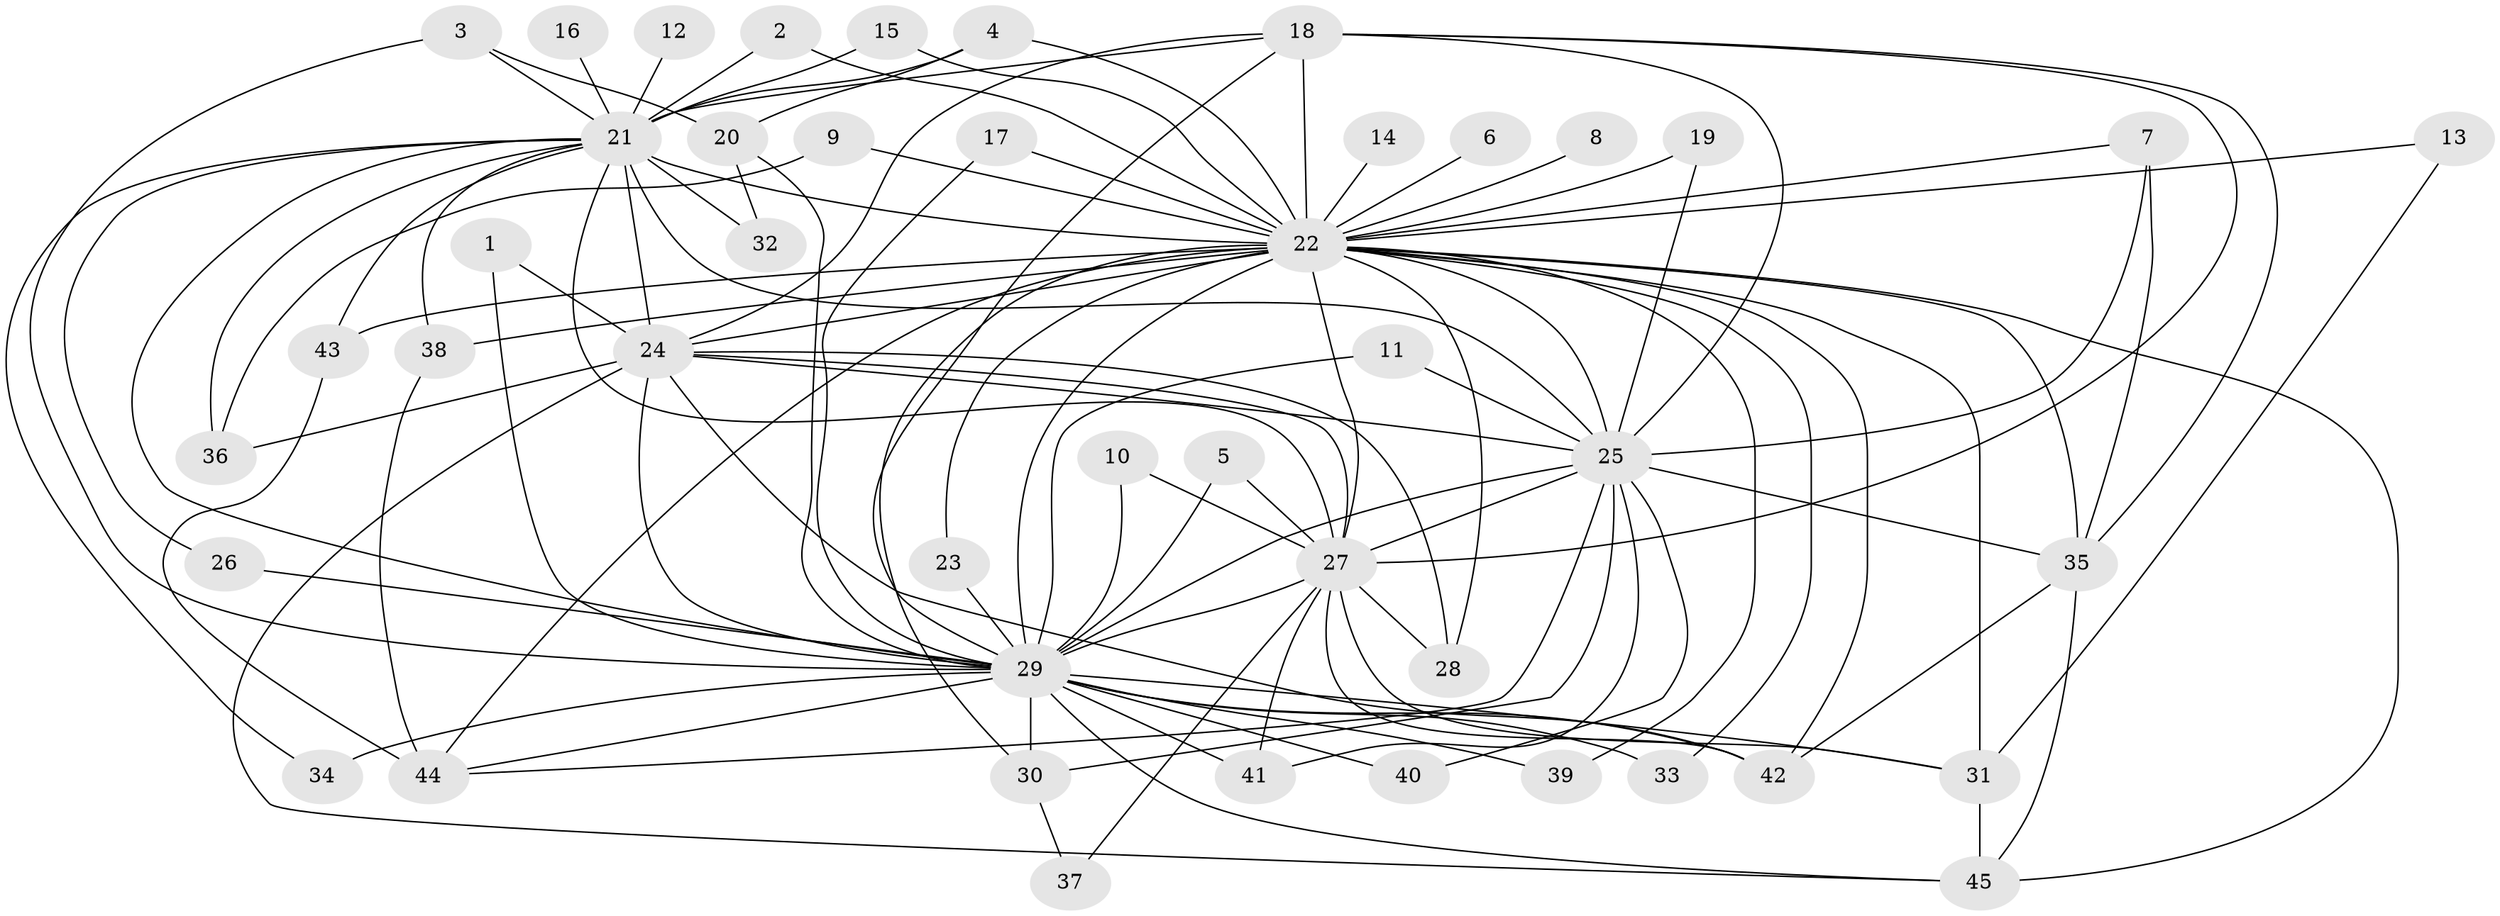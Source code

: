 // original degree distribution, {34: 0.011235955056179775, 18: 0.02247191011235955, 25: 0.011235955056179775, 16: 0.011235955056179775, 32: 0.011235955056179775, 15: 0.011235955056179775, 21: 0.011235955056179775, 12: 0.011235955056179775, 14: 0.011235955056179775, 5: 0.033707865168539325, 2: 0.550561797752809, 3: 0.2247191011235955, 4: 0.07865168539325842}
// Generated by graph-tools (version 1.1) at 2025/49/03/09/25 03:49:35]
// undirected, 45 vertices, 108 edges
graph export_dot {
graph [start="1"]
  node [color=gray90,style=filled];
  1;
  2;
  3;
  4;
  5;
  6;
  7;
  8;
  9;
  10;
  11;
  12;
  13;
  14;
  15;
  16;
  17;
  18;
  19;
  20;
  21;
  22;
  23;
  24;
  25;
  26;
  27;
  28;
  29;
  30;
  31;
  32;
  33;
  34;
  35;
  36;
  37;
  38;
  39;
  40;
  41;
  42;
  43;
  44;
  45;
  1 -- 24 [weight=1.0];
  1 -- 29 [weight=1.0];
  2 -- 21 [weight=1.0];
  2 -- 22 [weight=1.0];
  3 -- 20 [weight=1.0];
  3 -- 21 [weight=1.0];
  3 -- 29 [weight=1.0];
  4 -- 20 [weight=1.0];
  4 -- 21 [weight=1.0];
  4 -- 22 [weight=1.0];
  5 -- 27 [weight=1.0];
  5 -- 29 [weight=1.0];
  6 -- 22 [weight=2.0];
  7 -- 22 [weight=1.0];
  7 -- 25 [weight=1.0];
  7 -- 35 [weight=1.0];
  8 -- 22 [weight=2.0];
  9 -- 22 [weight=2.0];
  9 -- 36 [weight=1.0];
  10 -- 27 [weight=1.0];
  10 -- 29 [weight=1.0];
  11 -- 25 [weight=1.0];
  11 -- 29 [weight=1.0];
  12 -- 21 [weight=1.0];
  13 -- 22 [weight=1.0];
  13 -- 31 [weight=1.0];
  14 -- 22 [weight=2.0];
  15 -- 21 [weight=1.0];
  15 -- 22 [weight=1.0];
  16 -- 21 [weight=1.0];
  17 -- 22 [weight=1.0];
  17 -- 29 [weight=1.0];
  18 -- 21 [weight=1.0];
  18 -- 22 [weight=5.0];
  18 -- 24 [weight=1.0];
  18 -- 25 [weight=2.0];
  18 -- 27 [weight=1.0];
  18 -- 29 [weight=1.0];
  18 -- 35 [weight=1.0];
  19 -- 22 [weight=2.0];
  19 -- 25 [weight=1.0];
  20 -- 29 [weight=2.0];
  20 -- 32 [weight=1.0];
  21 -- 22 [weight=4.0];
  21 -- 24 [weight=1.0];
  21 -- 25 [weight=2.0];
  21 -- 26 [weight=1.0];
  21 -- 27 [weight=1.0];
  21 -- 29 [weight=2.0];
  21 -- 32 [weight=1.0];
  21 -- 34 [weight=1.0];
  21 -- 36 [weight=1.0];
  21 -- 38 [weight=1.0];
  21 -- 43 [weight=1.0];
  22 -- 23 [weight=1.0];
  22 -- 24 [weight=3.0];
  22 -- 25 [weight=6.0];
  22 -- 27 [weight=4.0];
  22 -- 28 [weight=2.0];
  22 -- 29 [weight=4.0];
  22 -- 30 [weight=2.0];
  22 -- 31 [weight=3.0];
  22 -- 33 [weight=1.0];
  22 -- 35 [weight=1.0];
  22 -- 38 [weight=3.0];
  22 -- 39 [weight=2.0];
  22 -- 42 [weight=1.0];
  22 -- 43 [weight=1.0];
  22 -- 44 [weight=2.0];
  22 -- 45 [weight=1.0];
  23 -- 29 [weight=1.0];
  24 -- 25 [weight=3.0];
  24 -- 27 [weight=1.0];
  24 -- 28 [weight=1.0];
  24 -- 29 [weight=1.0];
  24 -- 36 [weight=1.0];
  24 -- 42 [weight=1.0];
  24 -- 45 [weight=1.0];
  25 -- 27 [weight=2.0];
  25 -- 29 [weight=3.0];
  25 -- 30 [weight=1.0];
  25 -- 35 [weight=1.0];
  25 -- 40 [weight=1.0];
  25 -- 41 [weight=1.0];
  25 -- 44 [weight=1.0];
  26 -- 29 [weight=1.0];
  27 -- 28 [weight=1.0];
  27 -- 29 [weight=1.0];
  27 -- 31 [weight=1.0];
  27 -- 37 [weight=1.0];
  27 -- 41 [weight=2.0];
  27 -- 42 [weight=1.0];
  29 -- 30 [weight=1.0];
  29 -- 31 [weight=2.0];
  29 -- 33 [weight=1.0];
  29 -- 34 [weight=1.0];
  29 -- 39 [weight=1.0];
  29 -- 40 [weight=1.0];
  29 -- 41 [weight=1.0];
  29 -- 42 [weight=1.0];
  29 -- 44 [weight=1.0];
  29 -- 45 [weight=1.0];
  30 -- 37 [weight=1.0];
  31 -- 45 [weight=1.0];
  35 -- 42 [weight=1.0];
  35 -- 45 [weight=1.0];
  38 -- 44 [weight=1.0];
  43 -- 44 [weight=1.0];
}
